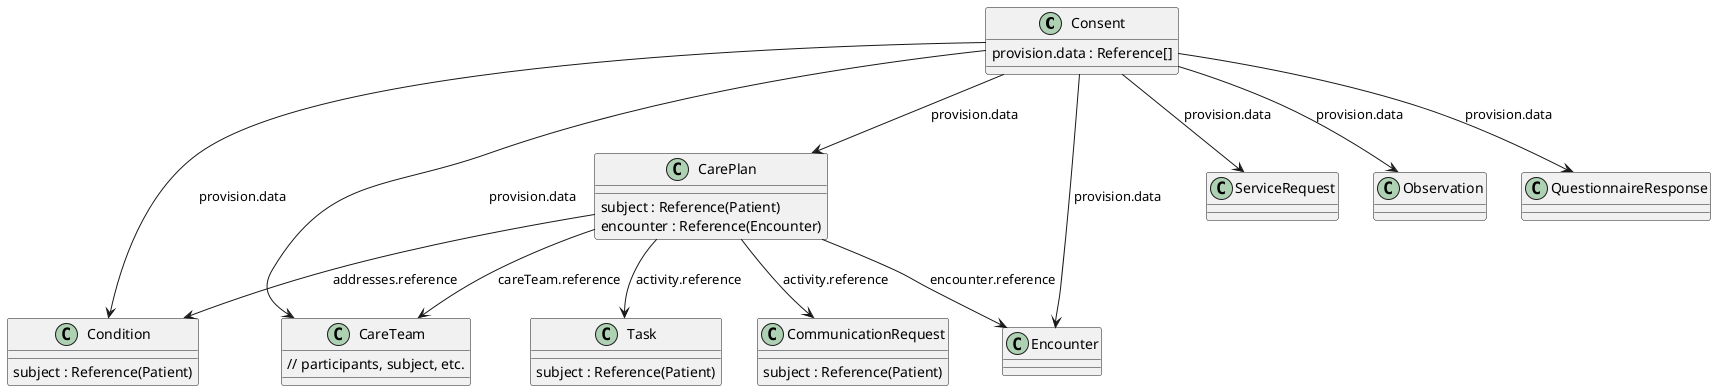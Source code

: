 @startuml
class Consent {
  provision.data : Reference[]
}

class CarePlan {
  subject : Reference(Patient)
  encounter : Reference(Encounter)
}

class Condition {
  subject : Reference(Patient)
}

class CareTeam {
  // participants, subject, etc.
}

class Task {
  subject : Reference(Patient)
}

class CommunicationRequest {
  subject : Reference(Patient)
}

Consent --> CarePlan : provision.data
Consent --> Encounter : provision.data
Consent --> Condition : provision.data
Consent --> CareTeam : provision.data
Consent --> ServiceRequest : provision.data
Consent --> Observation : provision.data
Consent --> QuestionnaireResponse : provision.data

CarePlan --> Condition: addresses.reference
CarePlan --> Encounter : encounter.reference
CarePlan --> CareTeam : careTeam.reference
CarePlan --> CommunicationRequest : activity.reference
CarePlan --> Task : activity.reference

@enduml